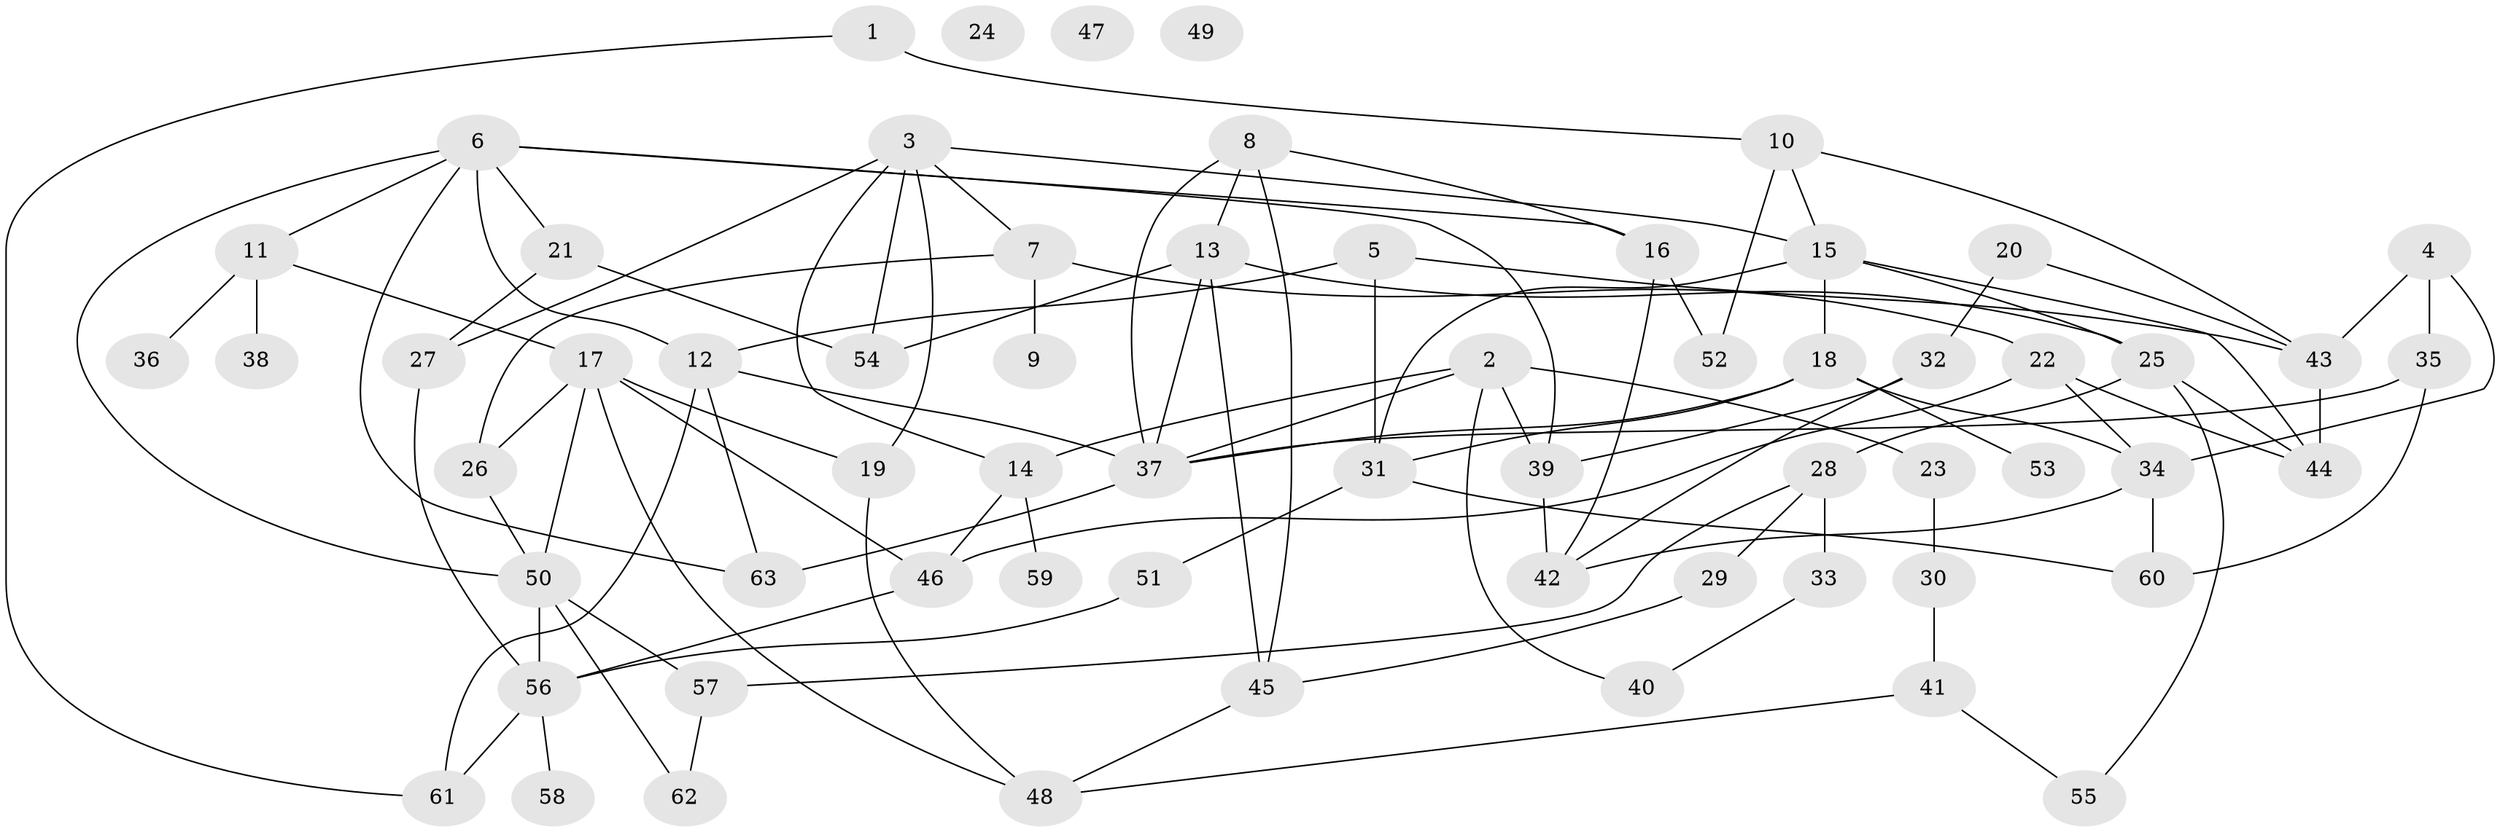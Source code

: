 // Generated by graph-tools (version 1.1) at 2025/00/03/09/25 03:00:46]
// undirected, 63 vertices, 105 edges
graph export_dot {
graph [start="1"]
  node [color=gray90,style=filled];
  1;
  2;
  3;
  4;
  5;
  6;
  7;
  8;
  9;
  10;
  11;
  12;
  13;
  14;
  15;
  16;
  17;
  18;
  19;
  20;
  21;
  22;
  23;
  24;
  25;
  26;
  27;
  28;
  29;
  30;
  31;
  32;
  33;
  34;
  35;
  36;
  37;
  38;
  39;
  40;
  41;
  42;
  43;
  44;
  45;
  46;
  47;
  48;
  49;
  50;
  51;
  52;
  53;
  54;
  55;
  56;
  57;
  58;
  59;
  60;
  61;
  62;
  63;
  1 -- 10;
  1 -- 61;
  2 -- 14;
  2 -- 23;
  2 -- 37;
  2 -- 39;
  2 -- 40;
  3 -- 7;
  3 -- 14;
  3 -- 15;
  3 -- 19;
  3 -- 27;
  3 -- 54;
  4 -- 34;
  4 -- 35;
  4 -- 43;
  5 -- 12;
  5 -- 31;
  5 -- 43;
  6 -- 11;
  6 -- 12;
  6 -- 16;
  6 -- 21;
  6 -- 39;
  6 -- 50;
  6 -- 63;
  7 -- 9;
  7 -- 22;
  7 -- 26;
  8 -- 13;
  8 -- 16;
  8 -- 37;
  8 -- 45;
  10 -- 15;
  10 -- 43;
  10 -- 52;
  11 -- 17;
  11 -- 36;
  11 -- 38;
  12 -- 37;
  12 -- 61;
  12 -- 63;
  13 -- 25;
  13 -- 37;
  13 -- 45;
  13 -- 54;
  14 -- 46;
  14 -- 59;
  15 -- 18;
  15 -- 25;
  15 -- 31;
  15 -- 44;
  16 -- 42;
  16 -- 52;
  17 -- 19;
  17 -- 26;
  17 -- 46;
  17 -- 48;
  17 -- 50;
  18 -- 31;
  18 -- 34;
  18 -- 37;
  18 -- 53;
  19 -- 48;
  20 -- 32;
  20 -- 43;
  21 -- 27;
  21 -- 54;
  22 -- 34;
  22 -- 44;
  22 -- 46;
  23 -- 30;
  25 -- 28;
  25 -- 44;
  25 -- 55;
  26 -- 50;
  27 -- 56;
  28 -- 29;
  28 -- 33;
  28 -- 57;
  29 -- 45;
  30 -- 41;
  31 -- 51;
  31 -- 60;
  32 -- 39;
  32 -- 42;
  33 -- 40;
  34 -- 42;
  34 -- 60;
  35 -- 37;
  35 -- 60;
  37 -- 63;
  39 -- 42;
  41 -- 48;
  41 -- 55;
  43 -- 44;
  45 -- 48;
  46 -- 56;
  50 -- 56;
  50 -- 57;
  50 -- 62;
  51 -- 56;
  56 -- 58;
  56 -- 61;
  57 -- 62;
}
